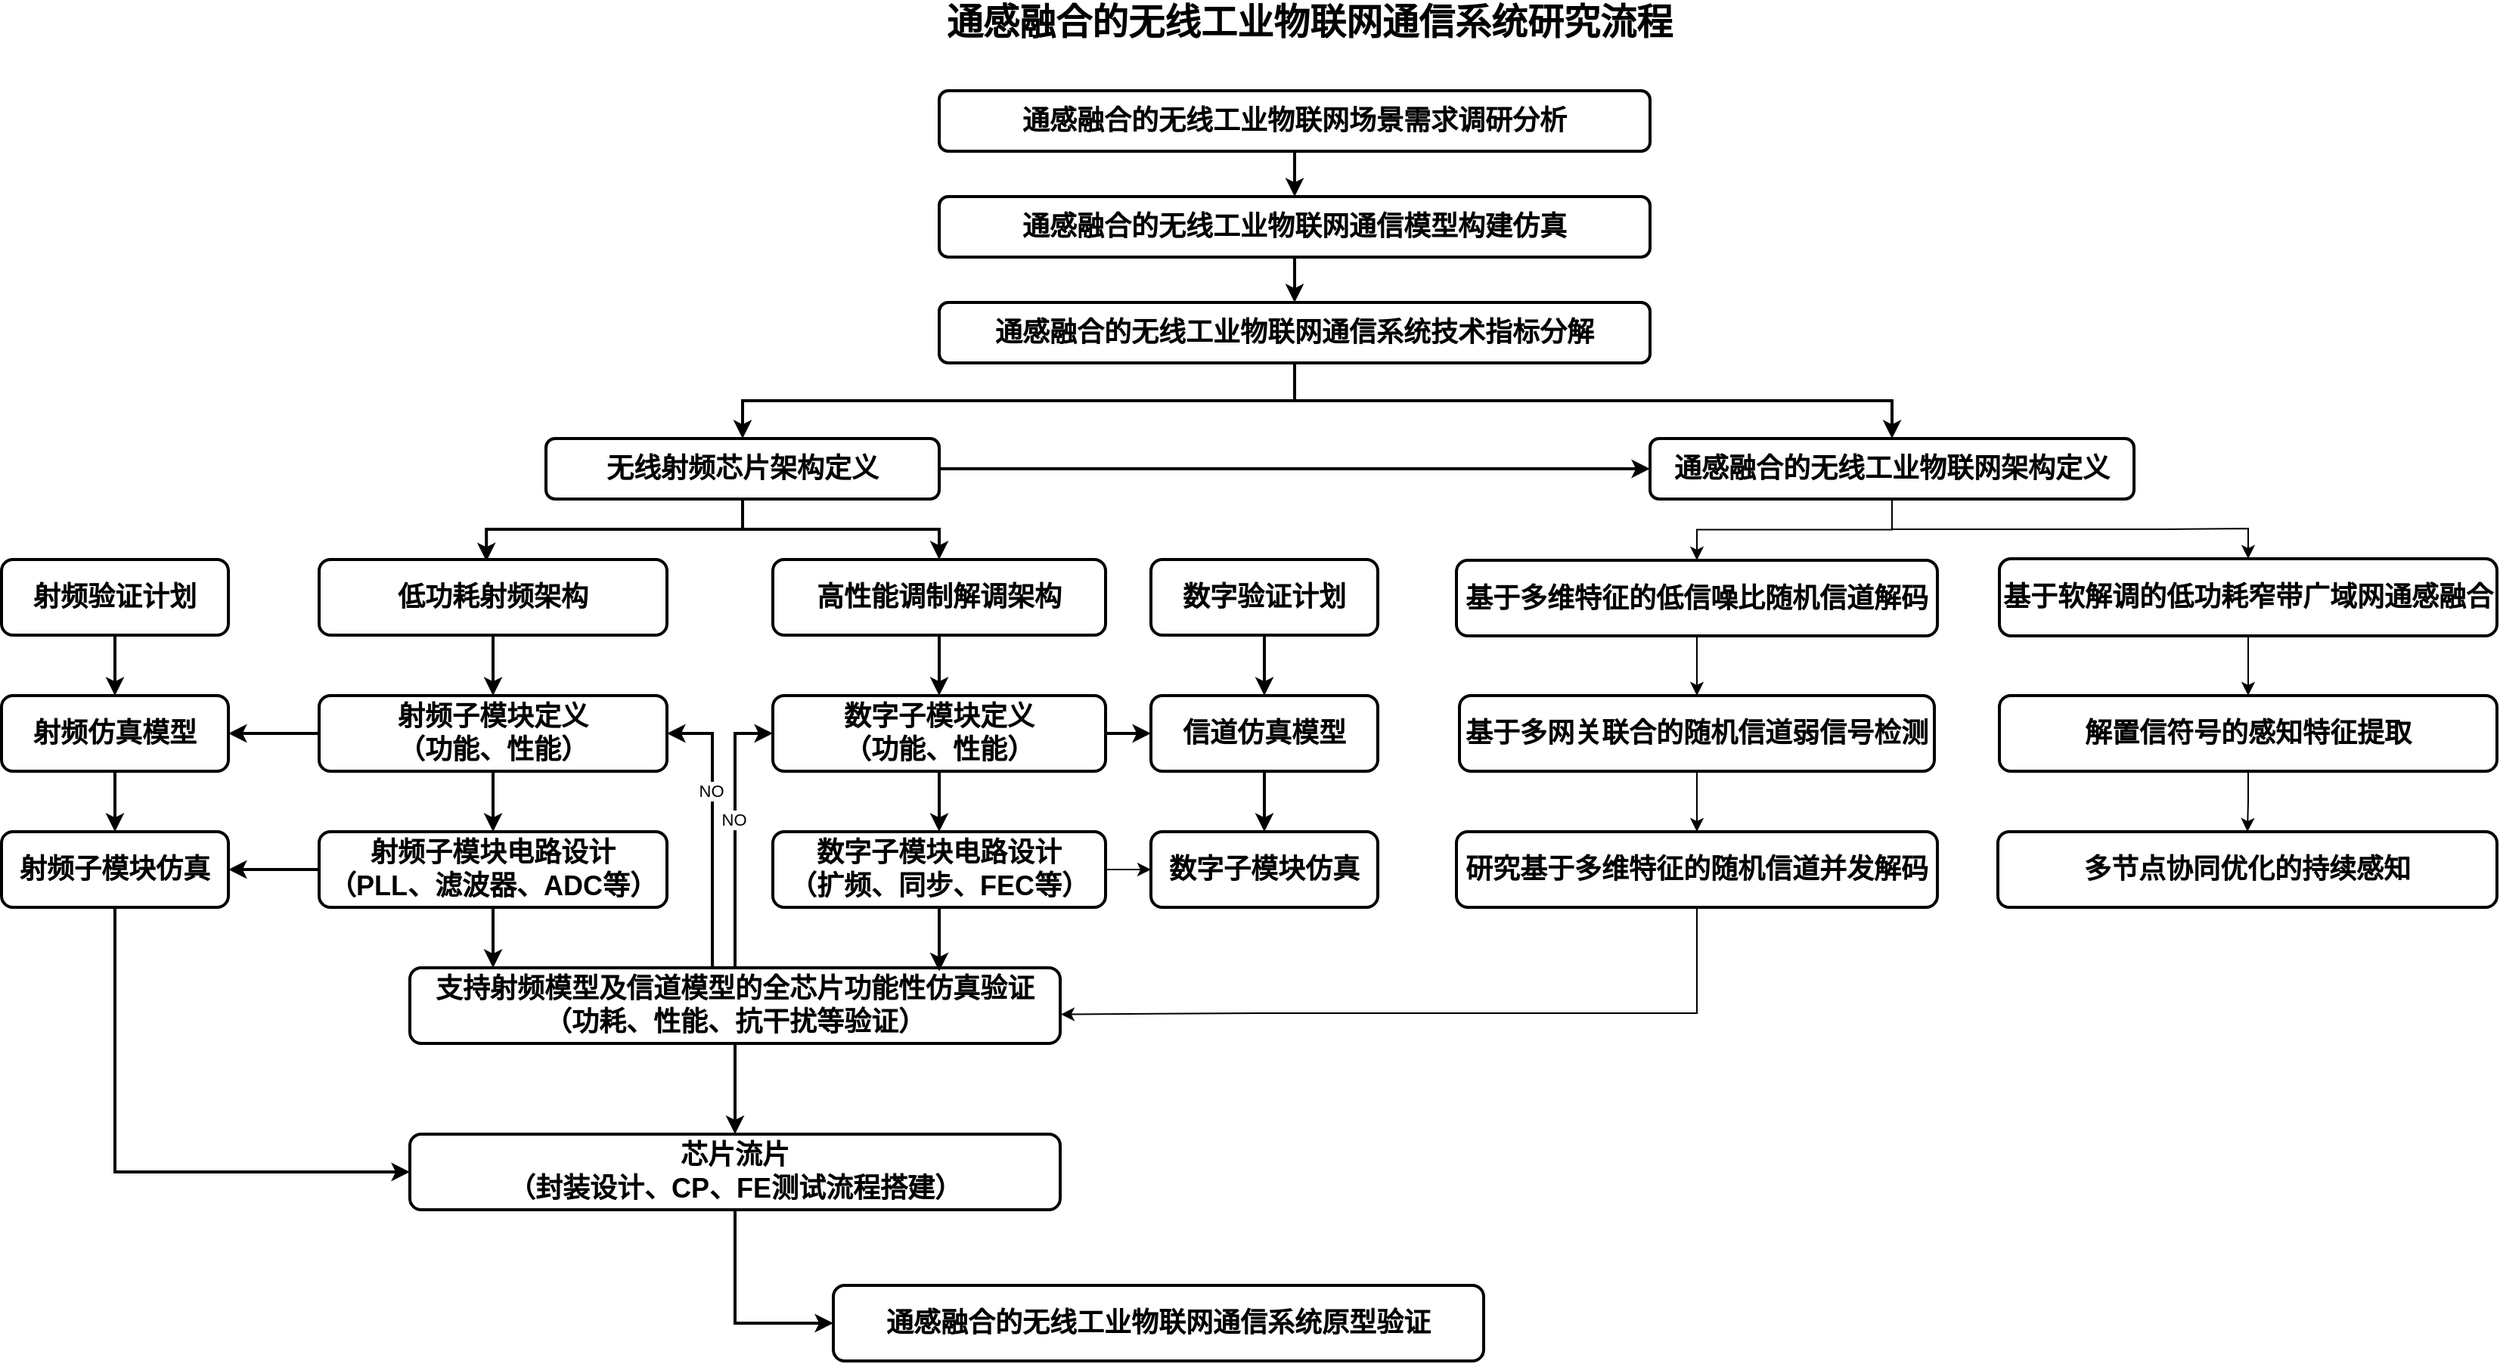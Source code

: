 <mxfile version="22.1.16" type="github">
  <diagram id="C5RBs43oDa-KdzZeNtuy" name="Page-1">
    <mxGraphModel dx="2417" dy="865" grid="1" gridSize="10" guides="1" tooltips="1" connect="1" arrows="1" fold="1" page="1" pageScale="1" pageWidth="827" pageHeight="1169" math="0" shadow="0">
      <root>
        <mxCell id="WIyWlLk6GJQsqaUBKTNV-0" />
        <mxCell id="WIyWlLk6GJQsqaUBKTNV-1" parent="WIyWlLk6GJQsqaUBKTNV-0" />
        <mxCell id="SFaErarIXhBfq0dMLl3y-4" style="edgeStyle=orthogonalEdgeStyle;rounded=0;orthogonalLoop=1;jettySize=auto;html=1;entryX=0.5;entryY=0;entryDx=0;entryDy=0;strokeWidth=2;" edge="1" parent="WIyWlLk6GJQsqaUBKTNV-1" source="WIyWlLk6GJQsqaUBKTNV-3" target="SFaErarIXhBfq0dMLl3y-3">
          <mxGeometry relative="1" as="geometry" />
        </mxCell>
        <mxCell id="WIyWlLk6GJQsqaUBKTNV-3" value="&lt;b style=&quot;border-color: var(--border-color);&quot;&gt;&lt;font style=&quot;border-color: var(--border-color); font-size: 18px;&quot;&gt;通感融合的无线工业物联网场景需求调研分析&lt;/font&gt;&lt;/b&gt;" style="rounded=1;whiteSpace=wrap;html=1;fontSize=12;glass=0;strokeWidth=2;shadow=0;" parent="WIyWlLk6GJQsqaUBKTNV-1" vertex="1">
          <mxGeometry x="60" y="80" width="470" height="40" as="geometry" />
        </mxCell>
        <mxCell id="SFaErarIXhBfq0dMLl3y-0" value="&lt;b&gt;&lt;font style=&quot;font-size: 24px;&quot;&gt;通感融合的无线工业物联网通信系统研究流程&lt;/font&gt;&lt;/b&gt;" style="text;strokeColor=none;align=center;fillColor=none;html=1;verticalAlign=middle;whiteSpace=wrap;rounded=0;" vertex="1" parent="WIyWlLk6GJQsqaUBKTNV-1">
          <mxGeometry x="60" y="20" width="490" height="30" as="geometry" />
        </mxCell>
        <mxCell id="SFaErarIXhBfq0dMLl3y-6" style="edgeStyle=orthogonalEdgeStyle;rounded=0;orthogonalLoop=1;jettySize=auto;html=1;entryX=0.5;entryY=0;entryDx=0;entryDy=0;strokeWidth=2;" edge="1" parent="WIyWlLk6GJQsqaUBKTNV-1" source="SFaErarIXhBfq0dMLl3y-3" target="SFaErarIXhBfq0dMLl3y-5">
          <mxGeometry relative="1" as="geometry" />
        </mxCell>
        <mxCell id="SFaErarIXhBfq0dMLl3y-3" value="&lt;b style=&quot;border-color: var(--border-color);&quot;&gt;&lt;font style=&quot;border-color: var(--border-color); font-size: 18px;&quot;&gt;通感融合的无线工业物联网通信模型构建仿真&lt;/font&gt;&lt;/b&gt;" style="rounded=1;whiteSpace=wrap;html=1;fontSize=12;glass=0;strokeWidth=2;shadow=0;" vertex="1" parent="WIyWlLk6GJQsqaUBKTNV-1">
          <mxGeometry x="60" y="150" width="470" height="40" as="geometry" />
        </mxCell>
        <mxCell id="SFaErarIXhBfq0dMLl3y-9" style="edgeStyle=orthogonalEdgeStyle;rounded=0;orthogonalLoop=1;jettySize=auto;html=1;entryX=0.5;entryY=0;entryDx=0;entryDy=0;strokeWidth=2;" edge="1" parent="WIyWlLk6GJQsqaUBKTNV-1" source="SFaErarIXhBfq0dMLl3y-5" target="SFaErarIXhBfq0dMLl3y-7">
          <mxGeometry relative="1" as="geometry" />
        </mxCell>
        <mxCell id="SFaErarIXhBfq0dMLl3y-32" style="edgeStyle=orthogonalEdgeStyle;rounded=0;orthogonalLoop=1;jettySize=auto;html=1;strokeWidth=2;" edge="1" parent="WIyWlLk6GJQsqaUBKTNV-1" source="SFaErarIXhBfq0dMLl3y-5" target="SFaErarIXhBfq0dMLl3y-8">
          <mxGeometry relative="1" as="geometry" />
        </mxCell>
        <mxCell id="SFaErarIXhBfq0dMLl3y-5" value="&lt;b style=&quot;border-color: var(--border-color);&quot;&gt;&lt;font style=&quot;border-color: var(--border-color); font-size: 18px;&quot;&gt;通感融合的无线工业物联网通信系统技术指标分解&lt;/font&gt;&lt;/b&gt;" style="rounded=1;whiteSpace=wrap;html=1;fontSize=12;glass=0;strokeWidth=2;shadow=0;" vertex="1" parent="WIyWlLk6GJQsqaUBKTNV-1">
          <mxGeometry x="60" y="220" width="470" height="40" as="geometry" />
        </mxCell>
        <mxCell id="SFaErarIXhBfq0dMLl3y-11" style="edgeStyle=orthogonalEdgeStyle;rounded=0;orthogonalLoop=1;jettySize=auto;html=1;entryX=0;entryY=0.5;entryDx=0;entryDy=0;strokeWidth=2;" edge="1" parent="WIyWlLk6GJQsqaUBKTNV-1" source="SFaErarIXhBfq0dMLl3y-7" target="SFaErarIXhBfq0dMLl3y-8">
          <mxGeometry relative="1" as="geometry" />
        </mxCell>
        <mxCell id="SFaErarIXhBfq0dMLl3y-18" style="edgeStyle=orthogonalEdgeStyle;rounded=0;orthogonalLoop=1;jettySize=auto;html=1;entryX=0.5;entryY=0;entryDx=0;entryDy=0;strokeWidth=2;" edge="1" parent="WIyWlLk6GJQsqaUBKTNV-1" source="SFaErarIXhBfq0dMLl3y-7" target="SFaErarIXhBfq0dMLl3y-13">
          <mxGeometry relative="1" as="geometry" />
        </mxCell>
        <mxCell id="SFaErarIXhBfq0dMLl3y-7" value="&lt;b style=&quot;border-color: var(--border-color);&quot;&gt;&lt;font style=&quot;border-color: var(--border-color); font-size: 18px;&quot;&gt;无线射频芯片架构定义&lt;/font&gt;&lt;/b&gt;" style="rounded=1;whiteSpace=wrap;html=1;fontSize=12;glass=0;strokeWidth=2;shadow=0;" vertex="1" parent="WIyWlLk6GJQsqaUBKTNV-1">
          <mxGeometry x="-200" y="310" width="260" height="40" as="geometry" />
        </mxCell>
        <mxCell id="SFaErarIXhBfq0dMLl3y-64" style="edgeStyle=orthogonalEdgeStyle;rounded=0;orthogonalLoop=1;jettySize=auto;html=1;entryX=0.5;entryY=0;entryDx=0;entryDy=0;" edge="1" parent="WIyWlLk6GJQsqaUBKTNV-1" source="SFaErarIXhBfq0dMLl3y-8" target="SFaErarIXhBfq0dMLl3y-58">
          <mxGeometry relative="1" as="geometry" />
        </mxCell>
        <mxCell id="SFaErarIXhBfq0dMLl3y-8" value="&lt;b style=&quot;border-color: var(--border-color);&quot;&gt;&lt;font style=&quot;border-color: var(--border-color); font-size: 18px;&quot;&gt;通感融合的无线工业物联网架构定义&lt;/font&gt;&lt;/b&gt;" style="rounded=1;whiteSpace=wrap;html=1;fontSize=12;glass=0;strokeWidth=2;shadow=0;" vertex="1" parent="WIyWlLk6GJQsqaUBKTNV-1">
          <mxGeometry x="530" y="310" width="320" height="40" as="geometry" />
        </mxCell>
        <mxCell id="SFaErarIXhBfq0dMLl3y-19" style="edgeStyle=orthogonalEdgeStyle;rounded=0;orthogonalLoop=1;jettySize=auto;html=1;entryX=0.5;entryY=0;entryDx=0;entryDy=0;strokeWidth=2;" edge="1" parent="WIyWlLk6GJQsqaUBKTNV-1" source="SFaErarIXhBfq0dMLl3y-12" target="SFaErarIXhBfq0dMLl3y-14">
          <mxGeometry relative="1" as="geometry" />
        </mxCell>
        <mxCell id="SFaErarIXhBfq0dMLl3y-12" value="&lt;b style=&quot;border-color: var(--border-color);&quot;&gt;&lt;font style=&quot;border-color: var(--border-color); font-size: 18px;&quot;&gt;低功耗射频架构&lt;/font&gt;&lt;/b&gt;" style="rounded=1;whiteSpace=wrap;html=1;fontSize=12;glass=0;strokeWidth=2;shadow=0;" vertex="1" parent="WIyWlLk6GJQsqaUBKTNV-1">
          <mxGeometry x="-350" y="390" width="230" height="50" as="geometry" />
        </mxCell>
        <mxCell id="SFaErarIXhBfq0dMLl3y-48" style="edgeStyle=orthogonalEdgeStyle;rounded=0;orthogonalLoop=1;jettySize=auto;html=1;strokeWidth=2;" edge="1" parent="WIyWlLk6GJQsqaUBKTNV-1" source="SFaErarIXhBfq0dMLl3y-13" target="SFaErarIXhBfq0dMLl3y-21">
          <mxGeometry relative="1" as="geometry" />
        </mxCell>
        <mxCell id="SFaErarIXhBfq0dMLl3y-13" value="&lt;b style=&quot;border-color: var(--border-color);&quot;&gt;&lt;font style=&quot;border-color: var(--border-color); font-size: 18px;&quot;&gt;高性能调制解调架构&lt;/font&gt;&lt;/b&gt;" style="rounded=1;whiteSpace=wrap;html=1;fontSize=12;glass=0;strokeWidth=2;shadow=0;" vertex="1" parent="WIyWlLk6GJQsqaUBKTNV-1">
          <mxGeometry x="-50" y="390" width="220" height="50" as="geometry" />
        </mxCell>
        <mxCell id="SFaErarIXhBfq0dMLl3y-20" style="edgeStyle=orthogonalEdgeStyle;rounded=0;orthogonalLoop=1;jettySize=auto;html=1;entryX=0.5;entryY=0;entryDx=0;entryDy=0;strokeWidth=2;" edge="1" parent="WIyWlLk6GJQsqaUBKTNV-1" source="SFaErarIXhBfq0dMLl3y-14" target="SFaErarIXhBfq0dMLl3y-15">
          <mxGeometry relative="1" as="geometry" />
        </mxCell>
        <mxCell id="SFaErarIXhBfq0dMLl3y-36" style="edgeStyle=orthogonalEdgeStyle;rounded=0;orthogonalLoop=1;jettySize=auto;html=1;exitX=0;exitY=0.5;exitDx=0;exitDy=0;entryX=1;entryY=0.5;entryDx=0;entryDy=0;strokeWidth=2;" edge="1" parent="WIyWlLk6GJQsqaUBKTNV-1" source="SFaErarIXhBfq0dMLl3y-14" target="SFaErarIXhBfq0dMLl3y-27">
          <mxGeometry relative="1" as="geometry" />
        </mxCell>
        <mxCell id="SFaErarIXhBfq0dMLl3y-14" value="&lt;b style=&quot;border-color: var(--border-color);&quot;&gt;&lt;font style=&quot;border-color: var(--border-color); font-size: 18px;&quot;&gt;射频子模块定义&lt;br&gt;（功能、性能）&lt;br&gt;&lt;/font&gt;&lt;/b&gt;" style="rounded=1;whiteSpace=wrap;html=1;fontSize=12;glass=0;strokeWidth=2;shadow=0;" vertex="1" parent="WIyWlLk6GJQsqaUBKTNV-1">
          <mxGeometry x="-350" y="480" width="230" height="50" as="geometry" />
        </mxCell>
        <mxCell id="SFaErarIXhBfq0dMLl3y-37" style="edgeStyle=orthogonalEdgeStyle;rounded=0;orthogonalLoop=1;jettySize=auto;html=1;exitX=0;exitY=0.5;exitDx=0;exitDy=0;strokeWidth=2;" edge="1" parent="WIyWlLk6GJQsqaUBKTNV-1" source="SFaErarIXhBfq0dMLl3y-15" target="SFaErarIXhBfq0dMLl3y-26">
          <mxGeometry relative="1" as="geometry" />
        </mxCell>
        <mxCell id="SFaErarIXhBfq0dMLl3y-38" style="edgeStyle=orthogonalEdgeStyle;rounded=0;orthogonalLoop=1;jettySize=auto;html=1;strokeWidth=2;" edge="1" parent="WIyWlLk6GJQsqaUBKTNV-1" source="SFaErarIXhBfq0dMLl3y-15" target="SFaErarIXhBfq0dMLl3y-23">
          <mxGeometry relative="1" as="geometry">
            <Array as="points">
              <mxPoint x="-235" y="660" />
              <mxPoint x="-235" y="660" />
            </Array>
          </mxGeometry>
        </mxCell>
        <mxCell id="SFaErarIXhBfq0dMLl3y-15" value="&lt;b style=&quot;border-color: var(--border-color);&quot;&gt;&lt;font style=&quot;border-color: var(--border-color); font-size: 18px;&quot;&gt;射频子模块电路设计&lt;br&gt;（PLL、滤波器、ADC等）&lt;br&gt;&lt;/font&gt;&lt;/b&gt;" style="rounded=1;whiteSpace=wrap;html=1;fontSize=12;glass=0;strokeWidth=2;shadow=0;" vertex="1" parent="WIyWlLk6GJQsqaUBKTNV-1">
          <mxGeometry x="-350" y="570" width="230" height="50" as="geometry" />
        </mxCell>
        <mxCell id="SFaErarIXhBfq0dMLl3y-17" style="edgeStyle=orthogonalEdgeStyle;rounded=0;orthogonalLoop=1;jettySize=auto;html=1;entryX=0.481;entryY=0.023;entryDx=0;entryDy=0;entryPerimeter=0;strokeWidth=2;" edge="1" parent="WIyWlLk6GJQsqaUBKTNV-1" source="SFaErarIXhBfq0dMLl3y-7" target="SFaErarIXhBfq0dMLl3y-12">
          <mxGeometry relative="1" as="geometry" />
        </mxCell>
        <mxCell id="SFaErarIXhBfq0dMLl3y-54" style="edgeStyle=orthogonalEdgeStyle;rounded=0;orthogonalLoop=1;jettySize=auto;html=1;exitX=1;exitY=0.5;exitDx=0;exitDy=0;entryX=0;entryY=0.5;entryDx=0;entryDy=0;strokeWidth=2;" edge="1" parent="WIyWlLk6GJQsqaUBKTNV-1" source="SFaErarIXhBfq0dMLl3y-21" target="SFaErarIXhBfq0dMLl3y-30">
          <mxGeometry relative="1" as="geometry" />
        </mxCell>
        <mxCell id="SFaErarIXhBfq0dMLl3y-21" value="&lt;b style=&quot;border-color: var(--border-color);&quot;&gt;&lt;font style=&quot;border-color: var(--border-color); font-size: 18px;&quot;&gt;数字子模块定义&lt;br style=&quot;border-color: var(--border-color);&quot;&gt;（功能、性能）&lt;/font&gt;&lt;/b&gt;" style="rounded=1;whiteSpace=wrap;html=1;fontSize=12;glass=0;strokeWidth=2;shadow=0;" vertex="1" parent="WIyWlLk6GJQsqaUBKTNV-1">
          <mxGeometry x="-50" y="480" width="220" height="50" as="geometry" />
        </mxCell>
        <mxCell id="SFaErarIXhBfq0dMLl3y-55" style="edgeStyle=orthogonalEdgeStyle;rounded=0;orthogonalLoop=1;jettySize=auto;html=1;exitX=1;exitY=0.5;exitDx=0;exitDy=0;entryX=0;entryY=0.5;entryDx=0;entryDy=0;" edge="1" parent="WIyWlLk6GJQsqaUBKTNV-1" source="SFaErarIXhBfq0dMLl3y-22" target="SFaErarIXhBfq0dMLl3y-29">
          <mxGeometry relative="1" as="geometry" />
        </mxCell>
        <mxCell id="SFaErarIXhBfq0dMLl3y-22" value="&lt;b style=&quot;border-color: var(--border-color);&quot;&gt;&lt;font style=&quot;border-color: var(--border-color); font-size: 18px;&quot;&gt;数字子模块电路设计&lt;br&gt;（扩频、同步、FEC等）&lt;br&gt;&lt;/font&gt;&lt;/b&gt;" style="rounded=1;whiteSpace=wrap;html=1;fontSize=12;glass=0;strokeWidth=2;shadow=0;" vertex="1" parent="WIyWlLk6GJQsqaUBKTNV-1">
          <mxGeometry x="-50" y="570" width="220" height="50" as="geometry" />
        </mxCell>
        <mxCell id="SFaErarIXhBfq0dMLl3y-40" style="edgeStyle=orthogonalEdgeStyle;rounded=0;orthogonalLoop=1;jettySize=auto;html=1;entryX=1;entryY=0.5;entryDx=0;entryDy=0;strokeWidth=2;" edge="1" parent="WIyWlLk6GJQsqaUBKTNV-1" source="SFaErarIXhBfq0dMLl3y-23" target="SFaErarIXhBfq0dMLl3y-14">
          <mxGeometry relative="1" as="geometry">
            <Array as="points">
              <mxPoint x="-90" y="505" />
            </Array>
          </mxGeometry>
        </mxCell>
        <mxCell id="SFaErarIXhBfq0dMLl3y-44" value="NO" style="edgeLabel;html=1;align=center;verticalAlign=middle;resizable=0;points=[];" vertex="1" connectable="0" parent="SFaErarIXhBfq0dMLl3y-40">
          <mxGeometry x="0.267" y="1" relative="1" as="geometry">
            <mxPoint as="offset" />
          </mxGeometry>
        </mxCell>
        <mxCell id="SFaErarIXhBfq0dMLl3y-43" style="edgeStyle=orthogonalEdgeStyle;rounded=0;orthogonalLoop=1;jettySize=auto;html=1;entryX=0;entryY=0.5;entryDx=0;entryDy=0;strokeWidth=2;" edge="1" parent="WIyWlLk6GJQsqaUBKTNV-1" source="SFaErarIXhBfq0dMLl3y-23" target="SFaErarIXhBfq0dMLl3y-21">
          <mxGeometry relative="1" as="geometry" />
        </mxCell>
        <mxCell id="SFaErarIXhBfq0dMLl3y-45" value="NO" style="edgeLabel;html=1;align=center;verticalAlign=middle;resizable=0;points=[];" vertex="1" connectable="0" parent="SFaErarIXhBfq0dMLl3y-43">
          <mxGeometry x="0.092" y="1" relative="1" as="geometry">
            <mxPoint as="offset" />
          </mxGeometry>
        </mxCell>
        <mxCell id="SFaErarIXhBfq0dMLl3y-46" style="edgeStyle=orthogonalEdgeStyle;rounded=0;orthogonalLoop=1;jettySize=auto;html=1;entryX=0.5;entryY=0;entryDx=0;entryDy=0;strokeWidth=2;" edge="1" parent="WIyWlLk6GJQsqaUBKTNV-1" source="SFaErarIXhBfq0dMLl3y-23" target="SFaErarIXhBfq0dMLl3y-24">
          <mxGeometry relative="1" as="geometry" />
        </mxCell>
        <mxCell id="SFaErarIXhBfq0dMLl3y-23" value="&lt;b style=&quot;border-color: var(--border-color);&quot;&gt;&lt;font style=&quot;border-color: var(--border-color); font-size: 18px;&quot;&gt;支持射频模型及信道模型的全芯片功能性仿真验证&lt;br&gt;（功耗、性能、抗干扰等验证）&lt;br&gt;&lt;/font&gt;&lt;/b&gt;" style="rounded=1;whiteSpace=wrap;html=1;fontSize=12;glass=0;strokeWidth=2;shadow=0;" vertex="1" parent="WIyWlLk6GJQsqaUBKTNV-1">
          <mxGeometry x="-290" y="660" width="430" height="50" as="geometry" />
        </mxCell>
        <mxCell id="SFaErarIXhBfq0dMLl3y-47" style="edgeStyle=orthogonalEdgeStyle;rounded=0;orthogonalLoop=1;jettySize=auto;html=1;exitX=0.5;exitY=1;exitDx=0;exitDy=0;entryX=0;entryY=0.5;entryDx=0;entryDy=0;strokeWidth=2;" edge="1" parent="WIyWlLk6GJQsqaUBKTNV-1" source="SFaErarIXhBfq0dMLl3y-24" target="SFaErarIXhBfq0dMLl3y-25">
          <mxGeometry relative="1" as="geometry" />
        </mxCell>
        <mxCell id="SFaErarIXhBfq0dMLl3y-24" value="&lt;b style=&quot;border-color: var(--border-color);&quot;&gt;&lt;font style=&quot;border-color: var(--border-color); font-size: 18px;&quot;&gt;芯片流片&lt;br&gt;（封装设计、CP、FE测试流程搭建）&lt;br&gt;&lt;/font&gt;&lt;/b&gt;" style="rounded=1;whiteSpace=wrap;html=1;fontSize=12;glass=0;strokeWidth=2;shadow=0;" vertex="1" parent="WIyWlLk6GJQsqaUBKTNV-1">
          <mxGeometry x="-290" y="770" width="430" height="50" as="geometry" />
        </mxCell>
        <mxCell id="SFaErarIXhBfq0dMLl3y-25" value="&lt;b style=&quot;border-color: var(--border-color);&quot;&gt;&lt;font style=&quot;border-color: var(--border-color); font-size: 18px;&quot;&gt;&lt;b style=&quot;border-color: var(--border-color); font-size: 12px;&quot;&gt;&lt;font style=&quot;border-color: var(--border-color); font-size: 18px;&quot;&gt;通感融合的无线工业物联网通信系统原型验证&lt;/font&gt;&lt;/b&gt;&lt;br&gt;&lt;/font&gt;&lt;/b&gt;" style="rounded=1;whiteSpace=wrap;html=1;fontSize=12;glass=0;strokeWidth=2;shadow=0;" vertex="1" parent="WIyWlLk6GJQsqaUBKTNV-1">
          <mxGeometry x="-10" y="870" width="430" height="50" as="geometry" />
        </mxCell>
        <mxCell id="SFaErarIXhBfq0dMLl3y-35" style="edgeStyle=orthogonalEdgeStyle;rounded=0;orthogonalLoop=1;jettySize=auto;html=1;exitX=0.5;exitY=1;exitDx=0;exitDy=0;entryX=0;entryY=0.5;entryDx=0;entryDy=0;strokeWidth=2;" edge="1" parent="WIyWlLk6GJQsqaUBKTNV-1" source="SFaErarIXhBfq0dMLl3y-26" target="SFaErarIXhBfq0dMLl3y-24">
          <mxGeometry relative="1" as="geometry" />
        </mxCell>
        <mxCell id="SFaErarIXhBfq0dMLl3y-26" value="&lt;b style=&quot;border-color: var(--border-color);&quot;&gt;&lt;font style=&quot;border-color: var(--border-color); font-size: 18px;&quot;&gt;射频子模块仿真&lt;br&gt;&lt;/font&gt;&lt;/b&gt;" style="rounded=1;whiteSpace=wrap;html=1;fontSize=12;glass=0;strokeWidth=2;shadow=0;" vertex="1" parent="WIyWlLk6GJQsqaUBKTNV-1">
          <mxGeometry x="-560" y="570" width="150" height="50" as="geometry" />
        </mxCell>
        <mxCell id="SFaErarIXhBfq0dMLl3y-34" style="edgeStyle=orthogonalEdgeStyle;rounded=0;orthogonalLoop=1;jettySize=auto;html=1;exitX=0.5;exitY=1;exitDx=0;exitDy=0;strokeWidth=2;" edge="1" parent="WIyWlLk6GJQsqaUBKTNV-1" source="SFaErarIXhBfq0dMLl3y-27" target="SFaErarIXhBfq0dMLl3y-26">
          <mxGeometry relative="1" as="geometry" />
        </mxCell>
        <mxCell id="SFaErarIXhBfq0dMLl3y-27" value="&lt;b style=&quot;border-color: var(--border-color);&quot;&gt;&lt;font style=&quot;border-color: var(--border-color); font-size: 18px;&quot;&gt;射频仿真模型&lt;br&gt;&lt;/font&gt;&lt;/b&gt;" style="rounded=1;whiteSpace=wrap;html=1;fontSize=12;glass=0;strokeWidth=2;shadow=0;" vertex="1" parent="WIyWlLk6GJQsqaUBKTNV-1">
          <mxGeometry x="-560" y="480" width="150" height="50" as="geometry" />
        </mxCell>
        <mxCell id="SFaErarIXhBfq0dMLl3y-33" style="edgeStyle=orthogonalEdgeStyle;rounded=0;orthogonalLoop=1;jettySize=auto;html=1;strokeWidth=2;" edge="1" parent="WIyWlLk6GJQsqaUBKTNV-1" source="SFaErarIXhBfq0dMLl3y-28" target="SFaErarIXhBfq0dMLl3y-27">
          <mxGeometry relative="1" as="geometry" />
        </mxCell>
        <mxCell id="SFaErarIXhBfq0dMLl3y-28" value="&lt;b style=&quot;border-color: var(--border-color);&quot;&gt;&lt;font style=&quot;border-color: var(--border-color); font-size: 18px;&quot;&gt;射频验证计划&lt;br&gt;&lt;/font&gt;&lt;/b&gt;" style="rounded=1;whiteSpace=wrap;html=1;fontSize=12;glass=0;strokeWidth=2;shadow=0;" vertex="1" parent="WIyWlLk6GJQsqaUBKTNV-1">
          <mxGeometry x="-560" y="390" width="150" height="50" as="geometry" />
        </mxCell>
        <mxCell id="SFaErarIXhBfq0dMLl3y-29" value="&lt;b style=&quot;border-color: var(--border-color);&quot;&gt;&lt;font style=&quot;border-color: var(--border-color); font-size: 18px;&quot;&gt;数字子模块仿真&lt;br&gt;&lt;/font&gt;&lt;/b&gt;" style="rounded=1;whiteSpace=wrap;html=1;fontSize=12;glass=0;strokeWidth=2;shadow=0;" vertex="1" parent="WIyWlLk6GJQsqaUBKTNV-1">
          <mxGeometry x="200" y="570" width="150" height="50" as="geometry" />
        </mxCell>
        <mxCell id="SFaErarIXhBfq0dMLl3y-53" style="edgeStyle=orthogonalEdgeStyle;rounded=0;orthogonalLoop=1;jettySize=auto;html=1;entryX=0.5;entryY=0;entryDx=0;entryDy=0;strokeWidth=2;" edge="1" parent="WIyWlLk6GJQsqaUBKTNV-1" source="SFaErarIXhBfq0dMLl3y-30" target="SFaErarIXhBfq0dMLl3y-29">
          <mxGeometry relative="1" as="geometry" />
        </mxCell>
        <mxCell id="SFaErarIXhBfq0dMLl3y-30" value="&lt;b style=&quot;border-color: var(--border-color);&quot;&gt;&lt;font style=&quot;border-color: var(--border-color); font-size: 18px;&quot;&gt;信道仿真模型&lt;br&gt;&lt;/font&gt;&lt;/b&gt;" style="rounded=1;whiteSpace=wrap;html=1;fontSize=12;glass=0;strokeWidth=2;shadow=0;" vertex="1" parent="WIyWlLk6GJQsqaUBKTNV-1">
          <mxGeometry x="200" y="480" width="150" height="50" as="geometry" />
        </mxCell>
        <mxCell id="SFaErarIXhBfq0dMLl3y-52" style="edgeStyle=orthogonalEdgeStyle;rounded=0;orthogonalLoop=1;jettySize=auto;html=1;entryX=0.5;entryY=0;entryDx=0;entryDy=0;strokeWidth=2;" edge="1" parent="WIyWlLk6GJQsqaUBKTNV-1" source="SFaErarIXhBfq0dMLl3y-31" target="SFaErarIXhBfq0dMLl3y-30">
          <mxGeometry relative="1" as="geometry" />
        </mxCell>
        <mxCell id="SFaErarIXhBfq0dMLl3y-31" value="&lt;b style=&quot;border-color: var(--border-color);&quot;&gt;&lt;font style=&quot;border-color: var(--border-color); font-size: 18px;&quot;&gt;数字验证计划&lt;br&gt;&lt;/font&gt;&lt;/b&gt;" style="rounded=1;whiteSpace=wrap;html=1;fontSize=12;glass=0;strokeWidth=2;shadow=0;" vertex="1" parent="WIyWlLk6GJQsqaUBKTNV-1">
          <mxGeometry x="200" y="390" width="150" height="50" as="geometry" />
        </mxCell>
        <mxCell id="SFaErarIXhBfq0dMLl3y-49" style="edgeStyle=orthogonalEdgeStyle;rounded=0;orthogonalLoop=1;jettySize=auto;html=1;entryX=0.5;entryY=0;entryDx=0;entryDy=0;strokeWidth=2;" edge="1" parent="WIyWlLk6GJQsqaUBKTNV-1" source="SFaErarIXhBfq0dMLl3y-21" target="SFaErarIXhBfq0dMLl3y-22">
          <mxGeometry relative="1" as="geometry" />
        </mxCell>
        <mxCell id="SFaErarIXhBfq0dMLl3y-51" style="edgeStyle=orthogonalEdgeStyle;rounded=0;orthogonalLoop=1;jettySize=auto;html=1;entryX=0.814;entryY=0.045;entryDx=0;entryDy=0;entryPerimeter=0;strokeWidth=2;" edge="1" parent="WIyWlLk6GJQsqaUBKTNV-1" source="SFaErarIXhBfq0dMLl3y-22" target="SFaErarIXhBfq0dMLl3y-23">
          <mxGeometry relative="1" as="geometry" />
        </mxCell>
        <mxCell id="SFaErarIXhBfq0dMLl3y-66" style="edgeStyle=orthogonalEdgeStyle;rounded=0;orthogonalLoop=1;jettySize=auto;html=1;entryX=0.5;entryY=0;entryDx=0;entryDy=0;" edge="1" parent="WIyWlLk6GJQsqaUBKTNV-1" source="SFaErarIXhBfq0dMLl3y-57" target="SFaErarIXhBfq0dMLl3y-59">
          <mxGeometry relative="1" as="geometry" />
        </mxCell>
        <mxCell id="SFaErarIXhBfq0dMLl3y-57" value="基于多维特征的低信噪比随机信道解码" style="rounded=1;whiteSpace=wrap;html=1;fontSize=18;glass=0;strokeWidth=2;shadow=0;fontStyle=1" vertex="1" parent="WIyWlLk6GJQsqaUBKTNV-1">
          <mxGeometry x="402" y="390.5" width="318" height="50" as="geometry" />
        </mxCell>
        <mxCell id="SFaErarIXhBfq0dMLl3y-67" style="edgeStyle=orthogonalEdgeStyle;rounded=0;orthogonalLoop=1;jettySize=auto;html=1;entryX=0.5;entryY=0;entryDx=0;entryDy=0;" edge="1" parent="WIyWlLk6GJQsqaUBKTNV-1" source="SFaErarIXhBfq0dMLl3y-58" target="SFaErarIXhBfq0dMLl3y-61">
          <mxGeometry relative="1" as="geometry" />
        </mxCell>
        <mxCell id="SFaErarIXhBfq0dMLl3y-58" value="基于软解调的低功耗窄带广域网通感融合" style="rounded=1;whiteSpace=wrap;html=1;fontSize=18;glass=0;strokeWidth=2;shadow=0;fontStyle=1" vertex="1" parent="WIyWlLk6GJQsqaUBKTNV-1">
          <mxGeometry x="761" y="389.5" width="329" height="51" as="geometry" />
        </mxCell>
        <mxCell id="SFaErarIXhBfq0dMLl3y-69" style="edgeStyle=orthogonalEdgeStyle;rounded=0;orthogonalLoop=1;jettySize=auto;html=1;entryX=0.5;entryY=0;entryDx=0;entryDy=0;" edge="1" parent="WIyWlLk6GJQsqaUBKTNV-1" source="SFaErarIXhBfq0dMLl3y-59" target="SFaErarIXhBfq0dMLl3y-60">
          <mxGeometry relative="1" as="geometry" />
        </mxCell>
        <mxCell id="SFaErarIXhBfq0dMLl3y-59" value="基于多网关联合的随机信道弱信号检测" style="rounded=1;whiteSpace=wrap;html=1;fontSize=18;glass=0;strokeWidth=2;shadow=0;fontStyle=1" vertex="1" parent="WIyWlLk6GJQsqaUBKTNV-1">
          <mxGeometry x="404" y="480" width="314" height="50" as="geometry" />
        </mxCell>
        <mxCell id="SFaErarIXhBfq0dMLl3y-60" value="研究基于多维特征的随机信道并发解码" style="rounded=1;whiteSpace=wrap;html=1;fontSize=18;glass=0;strokeWidth=2;shadow=0;fontStyle=1" vertex="1" parent="WIyWlLk6GJQsqaUBKTNV-1">
          <mxGeometry x="402" y="570" width="318" height="50" as="geometry" />
        </mxCell>
        <mxCell id="SFaErarIXhBfq0dMLl3y-68" style="edgeStyle=orthogonalEdgeStyle;rounded=0;orthogonalLoop=1;jettySize=auto;html=1;entryX=0.5;entryY=0;entryDx=0;entryDy=0;" edge="1" parent="WIyWlLk6GJQsqaUBKTNV-1" source="SFaErarIXhBfq0dMLl3y-61" target="SFaErarIXhBfq0dMLl3y-62">
          <mxGeometry relative="1" as="geometry" />
        </mxCell>
        <mxCell id="SFaErarIXhBfq0dMLl3y-61" value="解置信符号的感知特征提取" style="rounded=1;whiteSpace=wrap;html=1;fontSize=18;glass=0;strokeWidth=2;shadow=0;fontStyle=1" vertex="1" parent="WIyWlLk6GJQsqaUBKTNV-1">
          <mxGeometry x="761" y="480" width="329" height="50" as="geometry" />
        </mxCell>
        <mxCell id="SFaErarIXhBfq0dMLl3y-62" value="多节点协同优化的持续感知" style="rounded=1;whiteSpace=wrap;html=1;fontSize=18;glass=0;strokeWidth=2;shadow=0;fontStyle=1" vertex="1" parent="WIyWlLk6GJQsqaUBKTNV-1">
          <mxGeometry x="760" y="570" width="330" height="50" as="geometry" />
        </mxCell>
        <mxCell id="SFaErarIXhBfq0dMLl3y-63" style="edgeStyle=orthogonalEdgeStyle;rounded=0;orthogonalLoop=1;jettySize=auto;html=1;entryX=0.5;entryY=0;entryDx=0;entryDy=0;" edge="1" parent="WIyWlLk6GJQsqaUBKTNV-1" source="SFaErarIXhBfq0dMLl3y-8" target="SFaErarIXhBfq0dMLl3y-57">
          <mxGeometry relative="1" as="geometry" />
        </mxCell>
        <mxCell id="SFaErarIXhBfq0dMLl3y-70" style="edgeStyle=orthogonalEdgeStyle;rounded=0;orthogonalLoop=1;jettySize=auto;html=1;entryX=1.001;entryY=0.616;entryDx=0;entryDy=0;entryPerimeter=0;" edge="1" parent="WIyWlLk6GJQsqaUBKTNV-1" source="SFaErarIXhBfq0dMLl3y-60" target="SFaErarIXhBfq0dMLl3y-23">
          <mxGeometry relative="1" as="geometry">
            <Array as="points">
              <mxPoint x="561" y="690" />
              <mxPoint x="271" y="690" />
            </Array>
          </mxGeometry>
        </mxCell>
      </root>
    </mxGraphModel>
  </diagram>
</mxfile>
